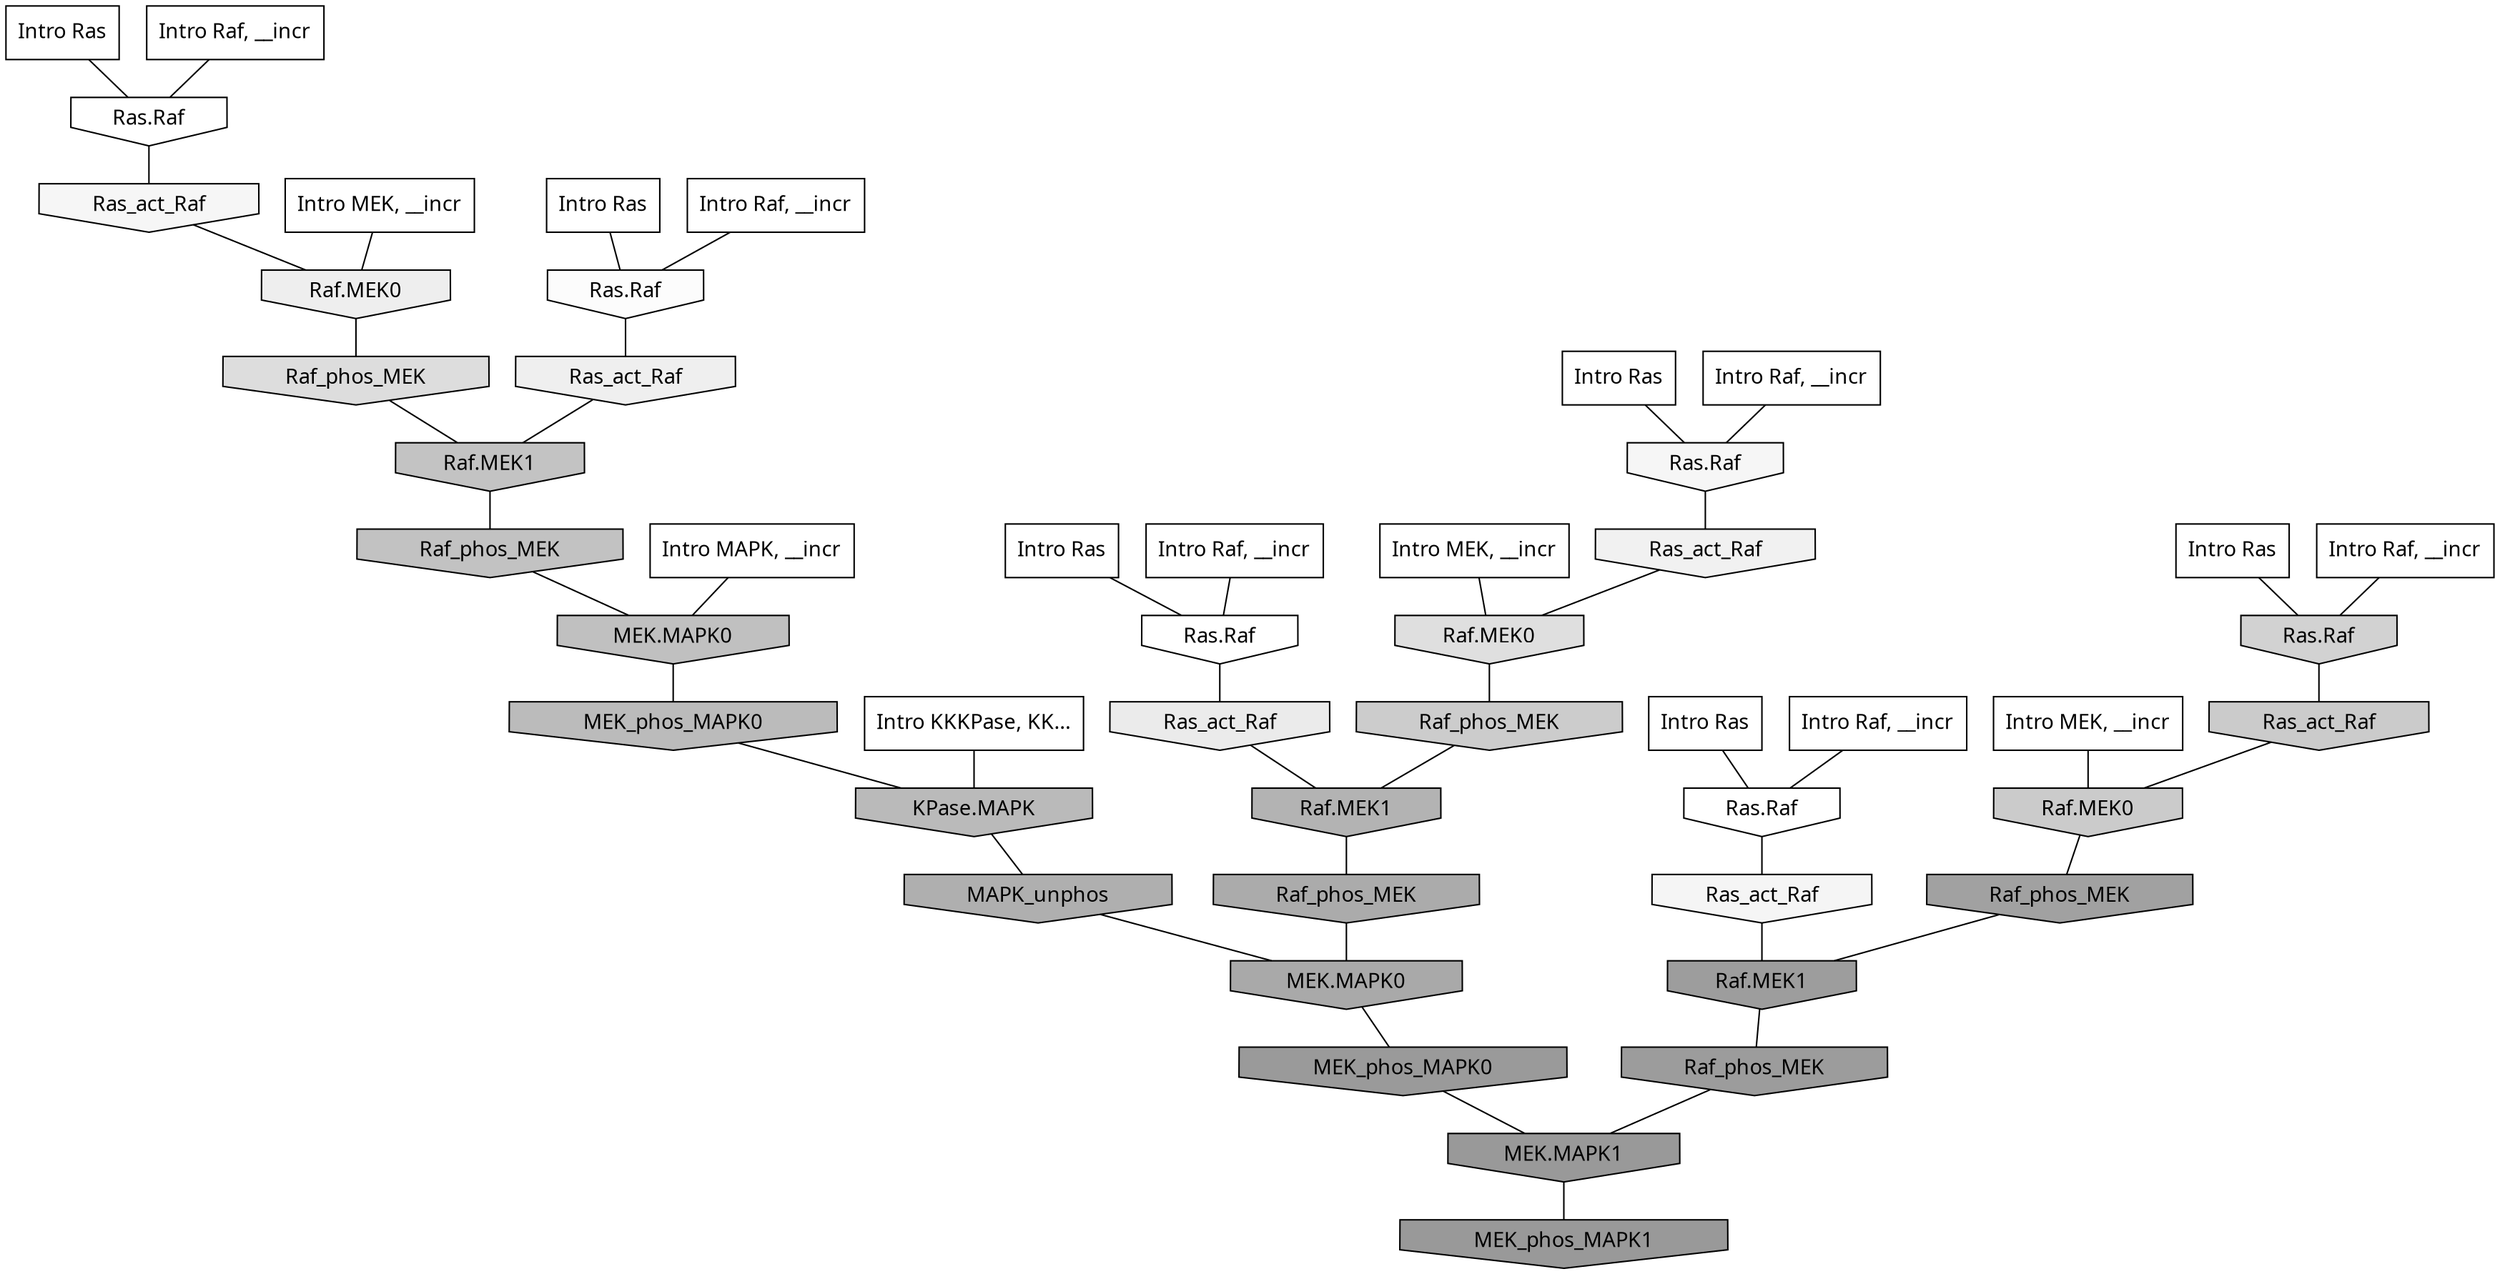 digraph G{
  rankdir="TB";
  ranksep=0.30;
  node [fontname="CMU Serif"];
  edge [fontname="CMU Serif"];
  
  2 [label="Intro Ras", shape=rectangle, style=filled, fillcolor="0.000 0.000 1.000"]
  
  3 [label="Intro Ras", shape=rectangle, style=filled, fillcolor="0.000 0.000 1.000"]
  
  8 [label="Intro Ras", shape=rectangle, style=filled, fillcolor="0.000 0.000 1.000"]
  
  10 [label="Intro Ras", shape=rectangle, style=filled, fillcolor="0.000 0.000 1.000"]
  
  50 [label="Intro Ras", shape=rectangle, style=filled, fillcolor="0.000 0.000 1.000"]
  
  87 [label="Intro Ras", shape=rectangle, style=filled, fillcolor="0.000 0.000 1.000"]
  
  550 [label="Intro Raf, __incr", shape=rectangle, style=filled, fillcolor="0.000 0.000 1.000"]
  
  586 [label="Intro Raf, __incr", shape=rectangle, style=filled, fillcolor="0.000 0.000 1.000"]
  
  800 [label="Intro Raf, __incr", shape=rectangle, style=filled, fillcolor="0.000 0.000 1.000"]
  
  837 [label="Intro Raf, __incr", shape=rectangle, style=filled, fillcolor="0.000 0.000 1.000"]
  
  965 [label="Intro Raf, __incr", shape=rectangle, style=filled, fillcolor="0.000 0.000 1.000"]
  
  979 [label="Intro Raf, __incr", shape=rectangle, style=filled, fillcolor="0.000 0.000 1.000"]
  
  1151 [label="Intro MEK, __incr", shape=rectangle, style=filled, fillcolor="0.000 0.000 1.000"]
  
  1377 [label="Intro MEK, __incr", shape=rectangle, style=filled, fillcolor="0.000 0.000 1.000"]
  
  2076 [label="Intro MEK, __incr", shape=rectangle, style=filled, fillcolor="0.000 0.000 1.000"]
  
  2438 [label="Intro MAPK, __incr", shape=rectangle, style=filled, fillcolor="0.000 0.000 1.000"]
  
  3172 [label="Intro KKKPase, KK...", shape=rectangle, style=filled, fillcolor="0.000 0.000 1.000"]
  
  3236 [label="Ras.Raf", shape=invhouse, style=filled, fillcolor="0.000 0.000 1.000"]
  
  3271 [label="Ras.Raf", shape=invhouse, style=filled, fillcolor="0.000 0.000 1.000"]
  
  3322 [label="Ras.Raf", shape=invhouse, style=filled, fillcolor="0.000 0.000 0.998"]
  
  3382 [label="Ras.Raf", shape=invhouse, style=filled, fillcolor="0.000 0.000 0.988"]
  
  3547 [label="Ras.Raf", shape=invhouse, style=filled, fillcolor="0.000 0.000 0.964"]
  
  3560 [label="Ras_act_Raf", shape=invhouse, style=filled, fillcolor="0.000 0.000 0.961"]
  
  3581 [label="Ras_act_Raf", shape=invhouse, style=filled, fillcolor="0.000 0.000 0.959"]
  
  3705 [label="Ras_act_Raf", shape=invhouse, style=filled, fillcolor="0.000 0.000 0.945"]
  
  3841 [label="Ras_act_Raf", shape=invhouse, style=filled, fillcolor="0.000 0.000 0.936"]
  
  3891 [label="Raf.MEK0", shape=invhouse, style=filled, fillcolor="0.000 0.000 0.933"]
  
  4129 [label="Ras_act_Raf", shape=invhouse, style=filled, fillcolor="0.000 0.000 0.918"]
  
  4818 [label="Raf.MEK0", shape=invhouse, style=filled, fillcolor="0.000 0.000 0.873"]
  
  4900 [label="Raf_phos_MEK", shape=invhouse, style=filled, fillcolor="0.000 0.000 0.867"]
  
  5657 [label="Ras.Raf", shape=invhouse, style=filled, fillcolor="0.000 0.000 0.823"]
  
  6133 [label="Raf_phos_MEK", shape=invhouse, style=filled, fillcolor="0.000 0.000 0.798"]
  
  6229 [label="Ras_act_Raf", shape=invhouse, style=filled, fillcolor="0.000 0.000 0.794"]
  
  6232 [label="Raf.MEK0", shape=invhouse, style=filled, fillcolor="0.000 0.000 0.794"]
  
  7002 [label="Raf.MEK1", shape=invhouse, style=filled, fillcolor="0.000 0.000 0.764"]
  
  7074 [label="Raf_phos_MEK", shape=invhouse, style=filled, fillcolor="0.000 0.000 0.761"]
  
  7419 [label="MEK.MAPK0", shape=invhouse, style=filled, fillcolor="0.000 0.000 0.751"]
  
  8022 [label="MEK_phos_MAPK0", shape=invhouse, style=filled, fillcolor="0.000 0.000 0.732"]
  
  8115 [label="KPase.MAPK", shape=invhouse, style=filled, fillcolor="0.000 0.000 0.730"]
  
  8979 [label="Raf.MEK1", shape=invhouse, style=filled, fillcolor="0.000 0.000 0.703"]
  
  9849 [label="MAPK_unphos", shape=invhouse, style=filled, fillcolor="0.000 0.000 0.684"]
  
  10543 [label="Raf_phos_MEK", shape=invhouse, style=filled, fillcolor="0.000 0.000 0.669"]
  
  10931 [label="MEK.MAPK0", shape=invhouse, style=filled, fillcolor="0.000 0.000 0.661"]
  
  12754 [label="Raf_phos_MEK", shape=invhouse, style=filled, fillcolor="0.000 0.000 0.630"]
  
  13660 [label="Raf.MEK1", shape=invhouse, style=filled, fillcolor="0.000 0.000 0.615"]
  
  13778 [label="Raf_phos_MEK", shape=invhouse, style=filled, fillcolor="0.000 0.000 0.613"]
  
  14668 [label="MEK_phos_MAPK0", shape=invhouse, style=filled, fillcolor="0.000 0.000 0.602"]
  
  14731 [label="MEK.MAPK1", shape=invhouse, style=filled, fillcolor="0.000 0.000 0.601"]
  
  14826 [label="MEK_phos_MAPK1", shape=invhouse, style=filled, fillcolor="0.000 0.000 0.600"]
  
  
  14731 -> 14826 [dir=none, color="0.000 0.000 0.000"] 
  14668 -> 14731 [dir=none, color="0.000 0.000 0.000"] 
  13778 -> 14731 [dir=none, color="0.000 0.000 0.000"] 
  13660 -> 13778 [dir=none, color="0.000 0.000 0.000"] 
  12754 -> 13660 [dir=none, color="0.000 0.000 0.000"] 
  10931 -> 14668 [dir=none, color="0.000 0.000 0.000"] 
  10543 -> 10931 [dir=none, color="0.000 0.000 0.000"] 
  9849 -> 10931 [dir=none, color="0.000 0.000 0.000"] 
  8979 -> 10543 [dir=none, color="0.000 0.000 0.000"] 
  8115 -> 9849 [dir=none, color="0.000 0.000 0.000"] 
  8022 -> 8115 [dir=none, color="0.000 0.000 0.000"] 
  7419 -> 8022 [dir=none, color="0.000 0.000 0.000"] 
  7074 -> 7419 [dir=none, color="0.000 0.000 0.000"] 
  7002 -> 7074 [dir=none, color="0.000 0.000 0.000"] 
  6232 -> 12754 [dir=none, color="0.000 0.000 0.000"] 
  6229 -> 6232 [dir=none, color="0.000 0.000 0.000"] 
  6133 -> 8979 [dir=none, color="0.000 0.000 0.000"] 
  5657 -> 6229 [dir=none, color="0.000 0.000 0.000"] 
  4900 -> 7002 [dir=none, color="0.000 0.000 0.000"] 
  4818 -> 6133 [dir=none, color="0.000 0.000 0.000"] 
  4129 -> 8979 [dir=none, color="0.000 0.000 0.000"] 
  3891 -> 4900 [dir=none, color="0.000 0.000 0.000"] 
  3841 -> 7002 [dir=none, color="0.000 0.000 0.000"] 
  3705 -> 4818 [dir=none, color="0.000 0.000 0.000"] 
  3581 -> 13660 [dir=none, color="0.000 0.000 0.000"] 
  3560 -> 3891 [dir=none, color="0.000 0.000 0.000"] 
  3547 -> 3705 [dir=none, color="0.000 0.000 0.000"] 
  3382 -> 3841 [dir=none, color="0.000 0.000 0.000"] 
  3322 -> 3560 [dir=none, color="0.000 0.000 0.000"] 
  3271 -> 4129 [dir=none, color="0.000 0.000 0.000"] 
  3236 -> 3581 [dir=none, color="0.000 0.000 0.000"] 
  3172 -> 8115 [dir=none, color="0.000 0.000 0.000"] 
  2438 -> 7419 [dir=none, color="0.000 0.000 0.000"] 
  2076 -> 4818 [dir=none, color="0.000 0.000 0.000"] 
  1377 -> 3891 [dir=none, color="0.000 0.000 0.000"] 
  1151 -> 6232 [dir=none, color="0.000 0.000 0.000"] 
  979 -> 3271 [dir=none, color="0.000 0.000 0.000"] 
  965 -> 3547 [dir=none, color="0.000 0.000 0.000"] 
  837 -> 3236 [dir=none, color="0.000 0.000 0.000"] 
  800 -> 3382 [dir=none, color="0.000 0.000 0.000"] 
  586 -> 5657 [dir=none, color="0.000 0.000 0.000"] 
  550 -> 3322 [dir=none, color="0.000 0.000 0.000"] 
  87 -> 5657 [dir=none, color="0.000 0.000 0.000"] 
  50 -> 3271 [dir=none, color="0.000 0.000 0.000"] 
  10 -> 3236 [dir=none, color="0.000 0.000 0.000"] 
  8 -> 3382 [dir=none, color="0.000 0.000 0.000"] 
  3 -> 3547 [dir=none, color="0.000 0.000 0.000"] 
  2 -> 3322 [dir=none, color="0.000 0.000 0.000"] 
  
  }

